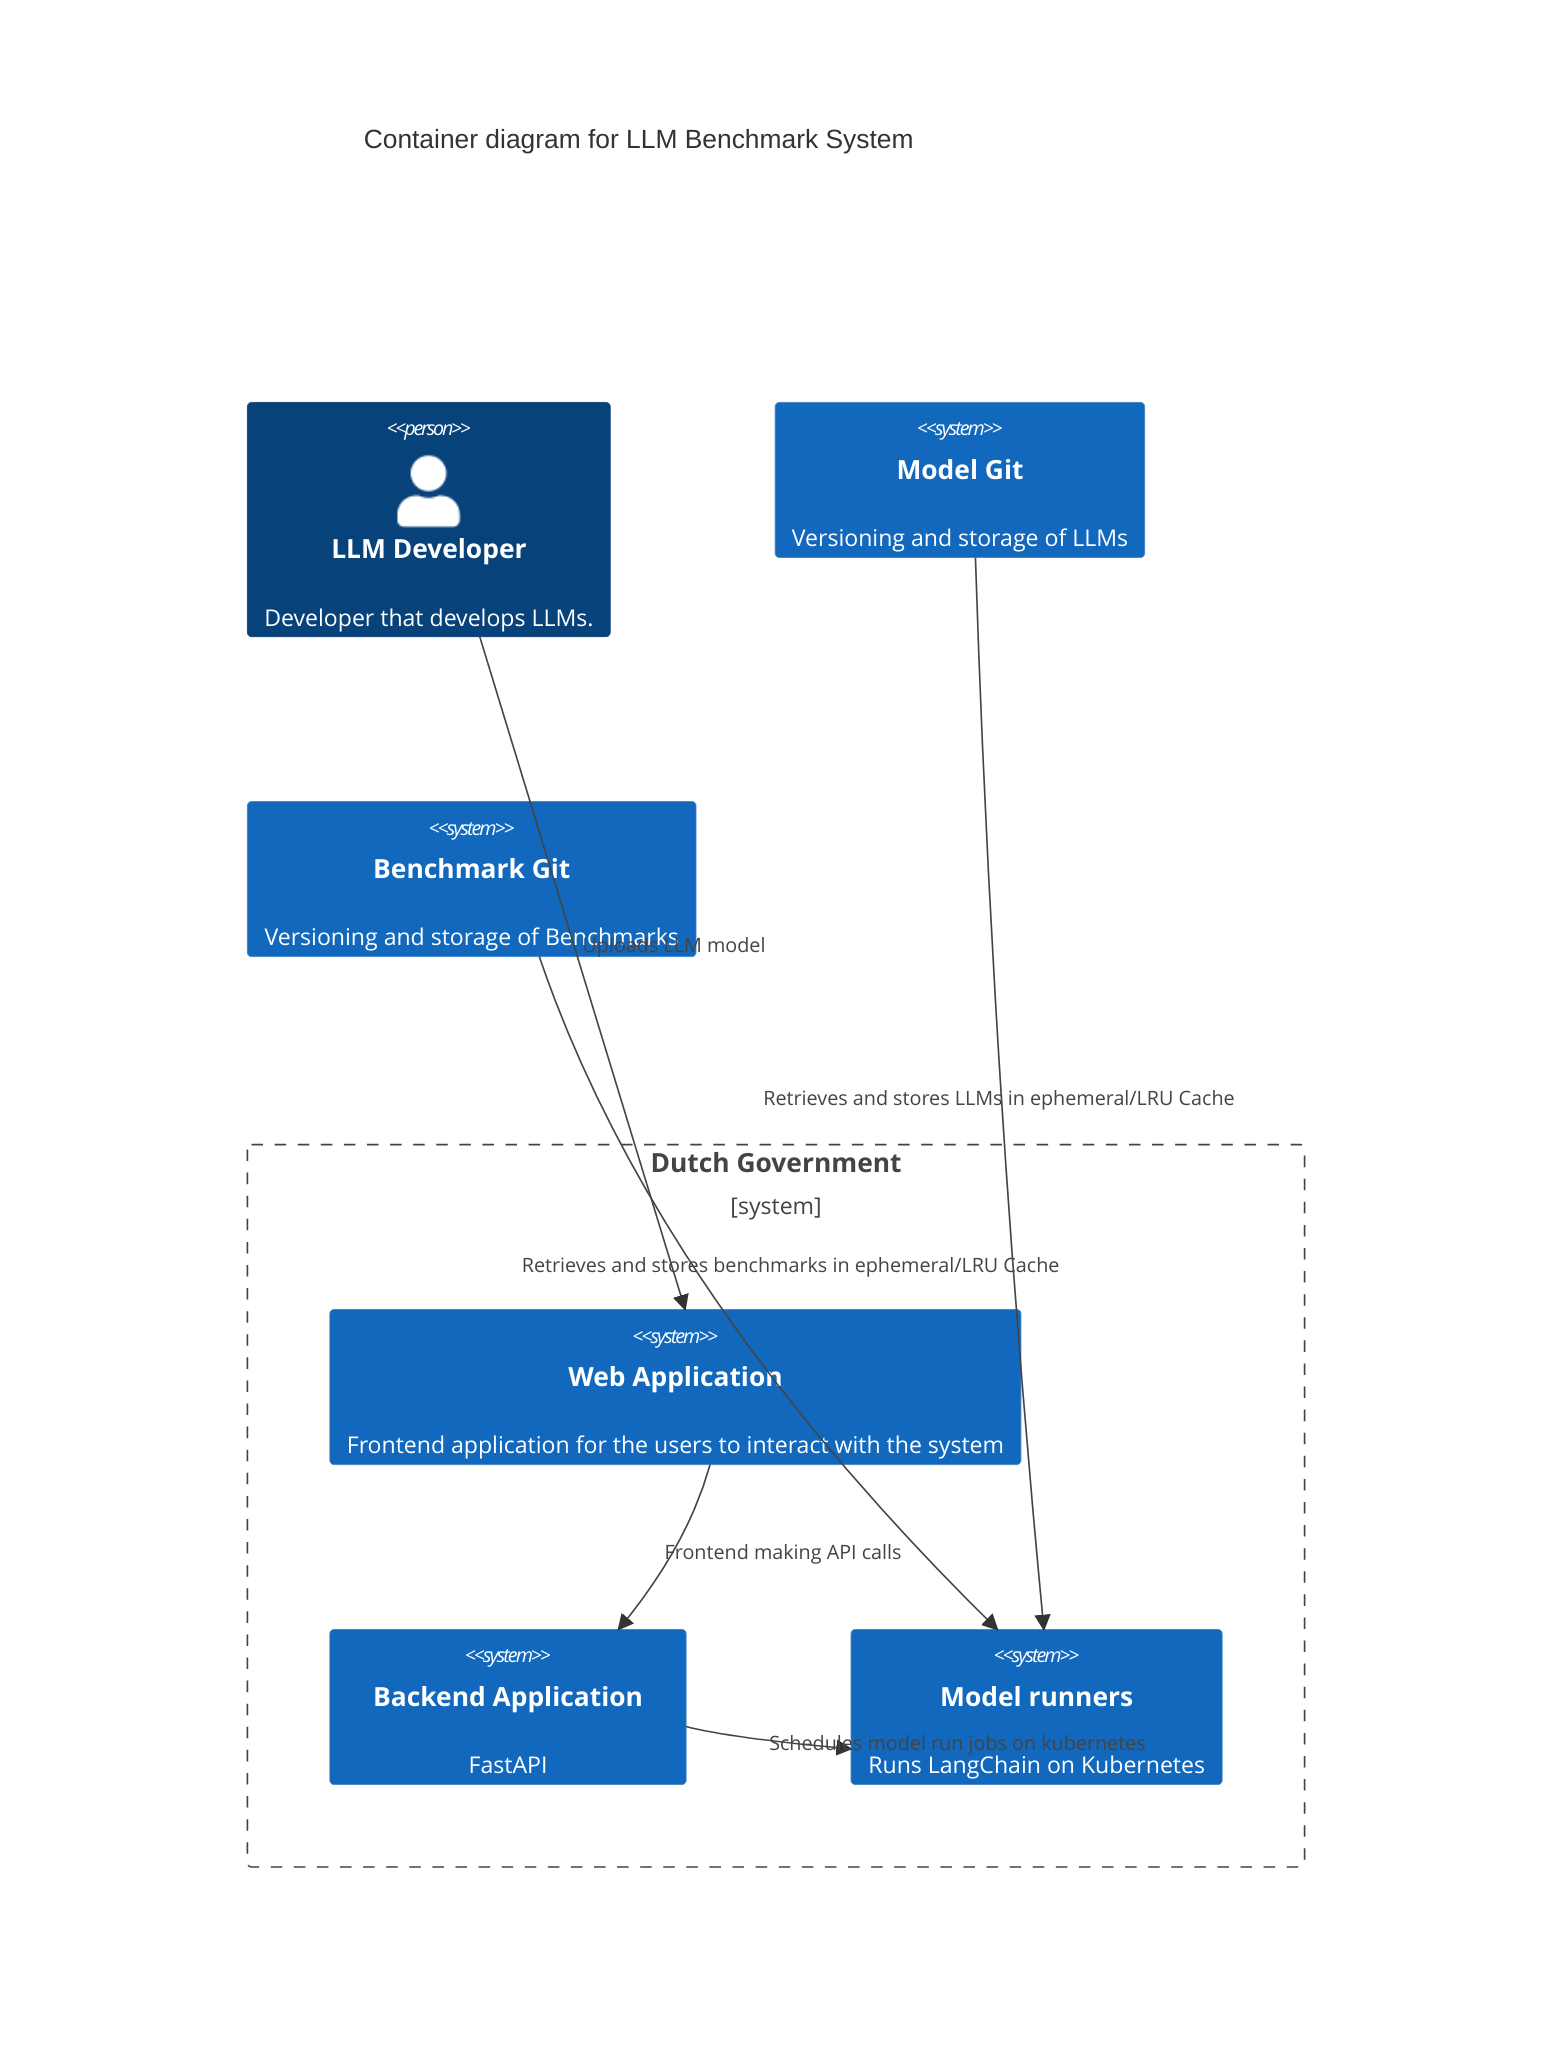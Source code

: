 C4Context
      title Container diagram for LLM Benchmark System

      Boundary(b0, "Dutch Government") {
        System(web_api, "Web Application", "Frontend application for the users to interact with the system")
        System(fast_api, "Backend Application", "FastAPI")
        System(model_runner, "Model runners", "Runs LangChain on Kubernetes")
      }

      Person(dev, "LLM Developer", "Developer that develops LLMs.")
      Rel(dev, web_api, "Uploads LLM model")

      Rel(web_api, fast_api, "Frontend making API calls")
      Rel(fast_api, model_runner, "Schedules model run jobs on kubernetes")

      Rel(model_storage, model_runner, "Retrieves and stores LLMs in ephemeral/LRU Cache")
      Rel(benchmark_storage, model_runner, "Retrieves and stores benchmarks in ephemeral/LRU Cache")

      System(model_storage, "Model Git", "Versioning and storage of LLMs")
      System(benchmark_storage, "Benchmark Git", "Versioning and storage of Benchmarks")

      UpdateLayoutConfig($c4ShapeInRow="3", $c4BoundaryInRow="1")
      UpdateRelStyle(dev, web_api, $offsetY="-20")
      UpdateRelStyle(benchmark_storage, model_runner, $offsetY="-20", $offsetX="-150")
      UpdateRelStyle(model_storage, model_runner, $offsetX="-150")